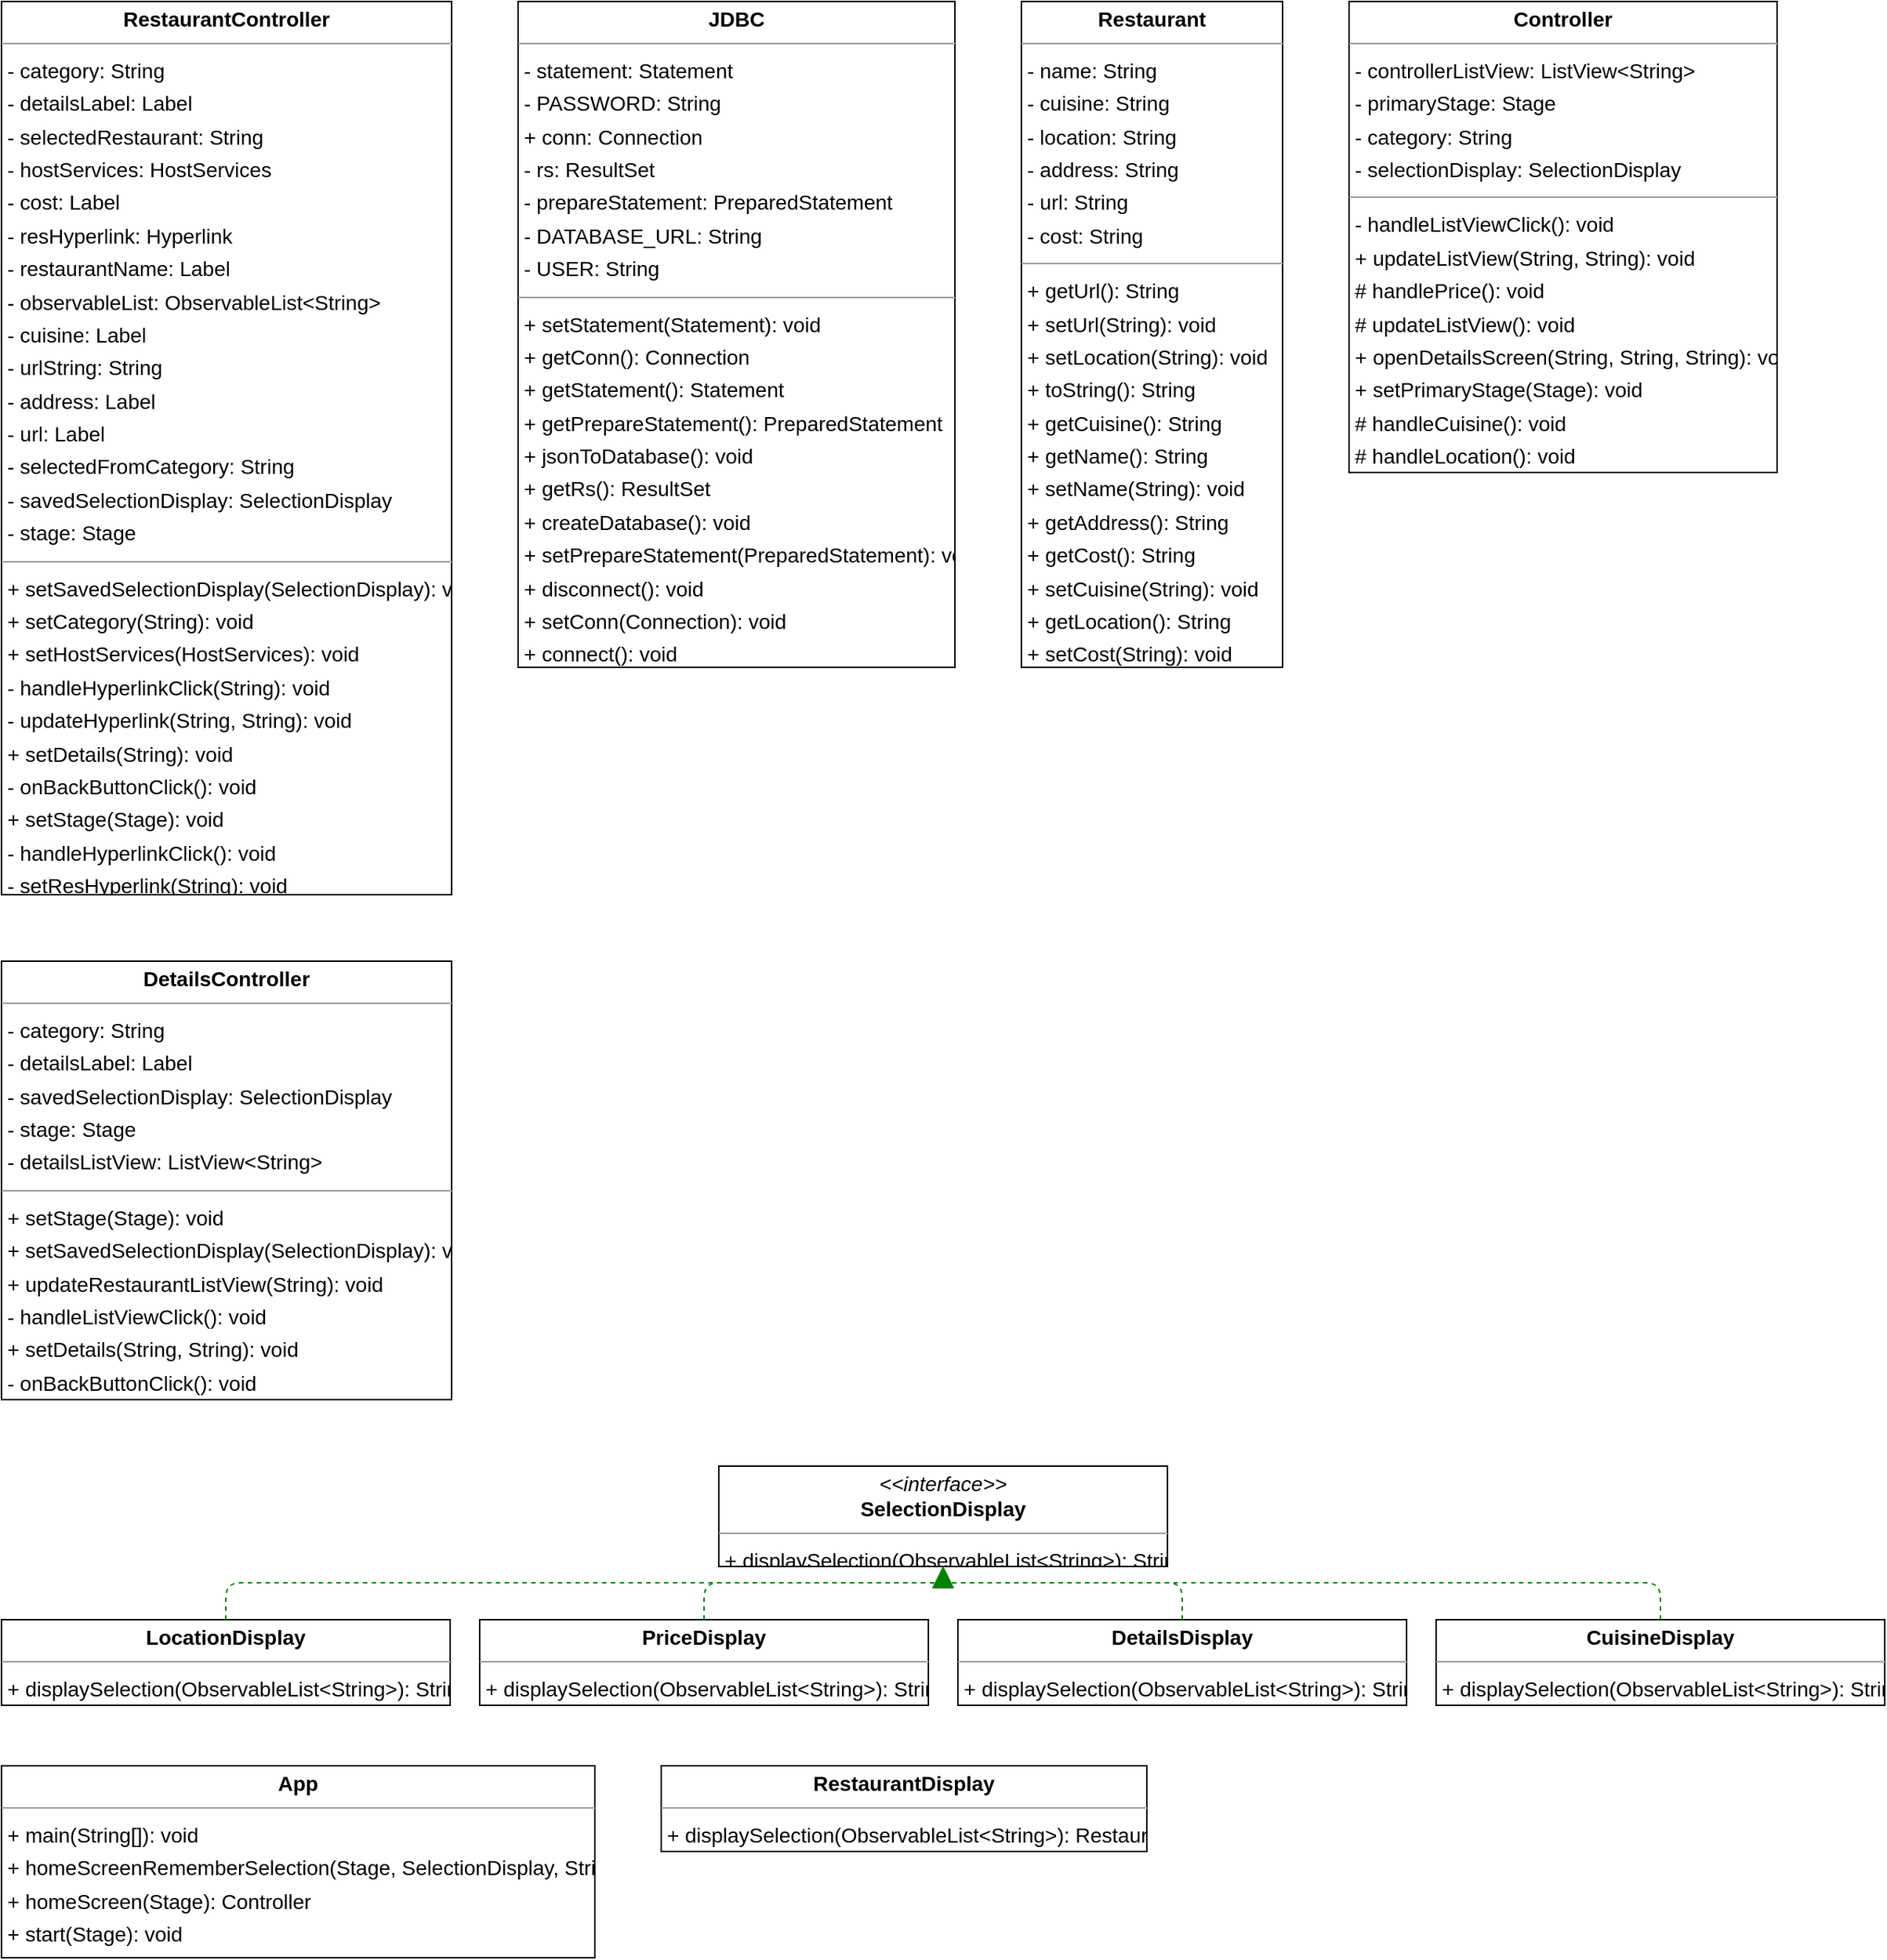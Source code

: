 <mxGraphModel dx="0" dy="0" grid="1" gridSize="10" guides="1" tooltips="1" connect="1" arrows="1" fold="1" page="0" pageScale="1" background="none" math="0" shadow="0">
  <root>
    <mxCell id="0" />
    <mxCell id="1" parent="0" />
    <mxCell id="node10" parent="1" vertex="1" value="&lt;p style=&quot;margin:0px;margin-top:4px;text-align:center;&quot;&gt;&lt;b&gt;App&lt;/b&gt;&lt;/p&gt;&lt;hr size=&quot;1&quot;/&gt;&lt;p style=&quot;margin:0 0 0 4px;line-height:1.6;&quot;&gt;+ main(String[]): void&lt;br/&gt;+ homeScreenRememberSelection(Stage, SelectionDisplay, String, String): void&lt;br/&gt;+ homeScreen(Stage): Controller&lt;br/&gt;+ start(Stage): void&lt;/p&gt;" style="verticalAlign=top;align=left;overflow=fill;fontSize=14;fontFamily=Helvetica;html=1;rounded=0;shadow=0;comic=0;labelBackgroundColor=none;strokeWidth=1;">
      <mxGeometry x="-92" y="1180" width="402" height="130" as="geometry" />
    </mxCell>
    <mxCell id="node2" parent="1" vertex="1" value="&lt;p style=&quot;margin:0px;margin-top:4px;text-align:center;&quot;&gt;&lt;b&gt;Controller&lt;/b&gt;&lt;/p&gt;&lt;hr size=&quot;1&quot;/&gt;&lt;p style=&quot;margin:0 0 0 4px;line-height:1.6;&quot;&gt;- controllerListView: ListView&amp;lt;String&amp;gt;&lt;br/&gt;- primaryStage: Stage&lt;br/&gt;- category: String&lt;br/&gt;- selectionDisplay: SelectionDisplay&lt;/p&gt;&lt;hr size=&quot;1&quot;/&gt;&lt;p style=&quot;margin:0 0 0 4px;line-height:1.6;&quot;&gt;- handleListViewClick(): void&lt;br/&gt;+ updateListView(String, String): void&lt;br/&gt;# handlePrice(): void&lt;br/&gt;# updateListView(): void&lt;br/&gt;+ openDetailsScreen(String, String, String): void&lt;br/&gt;+ setPrimaryStage(Stage): void&lt;br/&gt;# handleCuisine(): void&lt;br/&gt;# handleLocation(): void&lt;br/&gt;+ setSelectionDisplay(SelectionDisplay): void&lt;/p&gt;" style="verticalAlign=top;align=left;overflow=fill;fontSize=14;fontFamily=Helvetica;html=1;rounded=0;shadow=0;comic=0;labelBackgroundColor=none;strokeWidth=1;">
      <mxGeometry x="821" y="-15" width="290" height="319" as="geometry" />
    </mxCell>
    <mxCell id="node1" parent="1" vertex="1" value="&lt;p style=&quot;margin:0px;margin-top:4px;text-align:center;&quot;&gt;&lt;b&gt;CuisineDisplay&lt;/b&gt;&lt;/p&gt;&lt;hr size=&quot;1&quot;/&gt;&lt;p style=&quot;margin:0 0 0 4px;line-height:1.6;&quot;&gt;+ displaySelection(ObservableList&amp;lt;String&amp;gt;): String&lt;/p&gt;" style="verticalAlign=top;align=left;overflow=fill;fontSize=14;fontFamily=Helvetica;html=1;rounded=0;shadow=0;comic=0;labelBackgroundColor=none;strokeWidth=1;">
      <mxGeometry x="880" y="1081" width="304" height="58" as="geometry" />
    </mxCell>
    <mxCell id="node6" parent="1" vertex="1" value="&lt;p style=&quot;margin:0px;margin-top:4px;text-align:center;&quot;&gt;&lt;b&gt;DetailsController&lt;/b&gt;&lt;/p&gt;&lt;hr size=&quot;1&quot;/&gt;&lt;p style=&quot;margin:0 0 0 4px;line-height:1.6;&quot;&gt;- category: String&lt;br/&gt;- detailsLabel: Label&lt;br/&gt;- savedSelectionDisplay: SelectionDisplay&lt;br/&gt;- stage: Stage&lt;br/&gt;- detailsListView: ListView&amp;lt;String&amp;gt;&lt;/p&gt;&lt;hr size=&quot;1&quot;/&gt;&lt;p style=&quot;margin:0 0 0 4px;line-height:1.6;&quot;&gt;+ setStage(Stage): void&lt;br/&gt;+ setSavedSelectionDisplay(SelectionDisplay): void&lt;br/&gt;+ updateRestaurantListView(String): void&lt;br/&gt;- handleListViewClick(): void&lt;br/&gt;+ setDetails(String, String): void&lt;br/&gt;- onBackButtonClick(): void&lt;br/&gt;- openRestaurantDetailsScreen(String): void&lt;/p&gt;" style="verticalAlign=top;align=left;overflow=fill;fontSize=14;fontFamily=Helvetica;html=1;rounded=0;shadow=0;comic=0;labelBackgroundColor=none;strokeWidth=1;">
      <mxGeometry x="-92" y="635" width="305" height="297" as="geometry" />
    </mxCell>
    <mxCell id="node3" parent="1" vertex="1" value="&lt;p style=&quot;margin:0px;margin-top:4px;text-align:center;&quot;&gt;&lt;b&gt;DetailsDisplay&lt;/b&gt;&lt;/p&gt;&lt;hr size=&quot;1&quot;/&gt;&lt;p style=&quot;margin:0 0 0 4px;line-height:1.6;&quot;&gt;+ displaySelection(ObservableList&amp;lt;String&amp;gt;): String&lt;/p&gt;" style="verticalAlign=top;align=left;overflow=fill;fontSize=14;fontFamily=Helvetica;html=1;rounded=0;shadow=0;comic=0;labelBackgroundColor=none;strokeWidth=1;">
      <mxGeometry x="556" y="1081" width="304" height="58" as="geometry" />
    </mxCell>
    <mxCell id="node8" parent="1" vertex="1" value="&lt;p style=&quot;margin:0px;margin-top:4px;text-align:center;&quot;&gt;&lt;b&gt;JDBC&lt;/b&gt;&lt;/p&gt;&lt;hr size=&quot;1&quot;/&gt;&lt;p style=&quot;margin:0 0 0 4px;line-height:1.6;&quot;&gt;- statement: Statement&lt;br/&gt;- PASSWORD: String&lt;br/&gt;+ conn: Connection&lt;br/&gt;- rs: ResultSet&lt;br/&gt;- prepareStatement: PreparedStatement&lt;br/&gt;- DATABASE_URL: String&lt;br/&gt;- USER: String&lt;/p&gt;&lt;hr size=&quot;1&quot;/&gt;&lt;p style=&quot;margin:0 0 0 4px;line-height:1.6;&quot;&gt;+ setStatement(Statement): void&lt;br/&gt;+ getConn(): Connection&lt;br/&gt;+ getStatement(): Statement&lt;br/&gt;+ getPrepareStatement(): PreparedStatement&lt;br/&gt;+ jsonToDatabase(): void&lt;br/&gt;+ getRs(): ResultSet&lt;br/&gt;+ createDatabase(): void&lt;br/&gt;+ setPrepareStatement(PreparedStatement): void&lt;br/&gt;+ disconnect(): void&lt;br/&gt;+ setConn(Connection): void&lt;br/&gt;+ connect(): void&lt;br/&gt;+ setRs(ResultSet): void&lt;/p&gt;" style="verticalAlign=top;align=left;overflow=fill;fontSize=14;fontFamily=Helvetica;html=1;rounded=0;shadow=0;comic=0;labelBackgroundColor=none;strokeWidth=1;">
      <mxGeometry x="258" y="-15" width="296" height="451" as="geometry" />
    </mxCell>
    <mxCell id="node9" parent="1" vertex="1" value="&lt;p style=&quot;margin:0px;margin-top:4px;text-align:center;&quot;&gt;&lt;b&gt;LocationDisplay&lt;/b&gt;&lt;/p&gt;&lt;hr size=&quot;1&quot;/&gt;&lt;p style=&quot;margin:0 0 0 4px;line-height:1.6;&quot;&gt;+ displaySelection(ObservableList&amp;lt;String&amp;gt;): String&lt;/p&gt;" style="verticalAlign=top;align=left;overflow=fill;fontSize=14;fontFamily=Helvetica;html=1;rounded=0;shadow=0;comic=0;labelBackgroundColor=none;strokeWidth=1;">
      <mxGeometry x="-92" y="1081" width="304" height="58" as="geometry" />
    </mxCell>
    <mxCell id="node4" parent="1" vertex="1" value="&lt;p style=&quot;margin:0px;margin-top:4px;text-align:center;&quot;&gt;&lt;b&gt;PriceDisplay&lt;/b&gt;&lt;/p&gt;&lt;hr size=&quot;1&quot;/&gt;&lt;p style=&quot;margin:0 0 0 4px;line-height:1.6;&quot;&gt;+ displaySelection(ObservableList&amp;lt;String&amp;gt;): String&lt;/p&gt;" style="verticalAlign=top;align=left;overflow=fill;fontSize=14;fontFamily=Helvetica;html=1;rounded=0;shadow=0;comic=0;labelBackgroundColor=none;strokeWidth=1;">
      <mxGeometry x="232" y="1081" width="304" height="58" as="geometry" />
    </mxCell>
    <mxCell id="node7" parent="1" vertex="1" value="&lt;p style=&quot;margin:0px;margin-top:4px;text-align:center;&quot;&gt;&lt;b&gt;Restaurant&lt;/b&gt;&lt;/p&gt;&lt;hr size=&quot;1&quot;/&gt;&lt;p style=&quot;margin:0 0 0 4px;line-height:1.6;&quot;&gt;- name: String&lt;br/&gt;- cuisine: String&lt;br/&gt;- location: String&lt;br/&gt;- address: String&lt;br/&gt;- url: String&lt;br/&gt;- cost: String&lt;/p&gt;&lt;hr size=&quot;1&quot;/&gt;&lt;p style=&quot;margin:0 0 0 4px;line-height:1.6;&quot;&gt;+ getUrl(): String&lt;br/&gt;+ setUrl(String): void&lt;br/&gt;+ setLocation(String): void&lt;br/&gt;+ toString(): String&lt;br/&gt;+ getCuisine(): String&lt;br/&gt;+ getName(): String&lt;br/&gt;+ setName(String): void&lt;br/&gt;+ getAddress(): String&lt;br/&gt;+ getCost(): String&lt;br/&gt;+ setCuisine(String): void&lt;br/&gt;+ getLocation(): String&lt;br/&gt;+ setCost(String): void&lt;br/&gt;+ setAddress(String): void&lt;/p&gt;" style="verticalAlign=top;align=left;overflow=fill;fontSize=14;fontFamily=Helvetica;html=1;rounded=0;shadow=0;comic=0;labelBackgroundColor=none;strokeWidth=1;">
      <mxGeometry x="599" y="-15" width="177" height="451" as="geometry" />
    </mxCell>
    <mxCell id="node5" parent="1" vertex="1" value="&lt;p style=&quot;margin:0px;margin-top:4px;text-align:center;&quot;&gt;&lt;b&gt;RestaurantController&lt;/b&gt;&lt;/p&gt;&lt;hr size=&quot;1&quot;/&gt;&lt;p style=&quot;margin:0 0 0 4px;line-height:1.6;&quot;&gt;- category: String&lt;br/&gt;- detailsLabel: Label&lt;br/&gt;- selectedRestaurant: String&lt;br/&gt;- hostServices: HostServices&lt;br/&gt;- cost: Label&lt;br/&gt;- resHyperlink: Hyperlink&lt;br/&gt;- restaurantName: Label&lt;br/&gt;- observableList: ObservableList&amp;lt;String&amp;gt;&lt;br/&gt;- cuisine: Label&lt;br/&gt;- urlString: String&lt;br/&gt;- address: Label&lt;br/&gt;- url: Label&lt;br/&gt;- selectedFromCategory: String&lt;br/&gt;- savedSelectionDisplay: SelectionDisplay&lt;br/&gt;- stage: Stage&lt;/p&gt;&lt;hr size=&quot;1&quot;/&gt;&lt;p style=&quot;margin:0 0 0 4px;line-height:1.6;&quot;&gt;+ setSavedSelectionDisplay(SelectionDisplay): void&lt;br/&gt;+ setCategory(String): void&lt;br/&gt;+ setHostServices(HostServices): void&lt;br/&gt;- handleHyperlinkClick(String): void&lt;br/&gt;- updateHyperlink(String, String): void&lt;br/&gt;+ setDetails(String): void&lt;br/&gt;- onBackButtonClick(): void&lt;br/&gt;+ setStage(Stage): void&lt;br/&gt;- handleHyperlinkClick(): void&lt;br/&gt;- setResHyperlink(String): void&lt;br/&gt;+ setSelectedFromCategory(String): void&lt;/p&gt;" style="verticalAlign=top;align=left;overflow=fill;fontSize=14;fontFamily=Helvetica;html=1;rounded=0;shadow=0;comic=0;labelBackgroundColor=none;strokeWidth=1;">
      <mxGeometry x="-92" y="-15" width="305" height="605" as="geometry" />
    </mxCell>
    <mxCell id="node0" parent="1" vertex="1" value="&lt;p style=&quot;margin:0px;margin-top:4px;text-align:center;&quot;&gt;&lt;b&gt;RestaurantDisplay&lt;/b&gt;&lt;/p&gt;&lt;hr size=&quot;1&quot;/&gt;&lt;p style=&quot;margin:0 0 0 4px;line-height:1.6;&quot;&gt;+ displaySelection(ObservableList&amp;lt;String&amp;gt;): Restaurant&lt;/p&gt;" style="verticalAlign=top;align=left;overflow=fill;fontSize=14;fontFamily=Helvetica;html=1;rounded=0;shadow=0;comic=0;labelBackgroundColor=none;strokeWidth=1;">
      <mxGeometry x="355" y="1180" width="329" height="58" as="geometry" />
    </mxCell>
    <mxCell id="node11" parent="1" vertex="1" value="&lt;p style=&quot;margin:0px;margin-top:4px;text-align:center;&quot;&gt;&lt;i&gt;&amp;lt;&amp;lt;interface&amp;gt;&amp;gt;&lt;/i&gt;&lt;br/&gt;&lt;b&gt;SelectionDisplay&lt;/b&gt;&lt;/p&gt;&lt;hr size=&quot;1&quot;/&gt;&lt;p style=&quot;margin:0 0 0 4px;line-height:1.6;&quot;&gt;+ displaySelection(ObservableList&amp;lt;String&amp;gt;): String&lt;/p&gt;" style="verticalAlign=top;align=left;overflow=fill;fontSize=14;fontFamily=Helvetica;html=1;rounded=0;shadow=0;comic=0;labelBackgroundColor=none;strokeWidth=1;">
      <mxGeometry x="394" y="977" width="304" height="68" as="geometry" />
    </mxCell>
    <mxCell id="edge1" edge="1" value="" parent="1" source="node1" target="node11" style="html=1;rounded=1;edgeStyle=orthogonalEdgeStyle;dashed=1;startArrow=none;endArrow=block;endSize=12;strokeColor=#008200;exitX=0.500;exitY=0.001;exitDx=0;exitDy=0;entryX=0.500;entryY=1.001;entryDx=0;entryDy=0;">
      <mxGeometry width="50" height="50" relative="1" as="geometry">
        <Array as="points">
          <mxPoint x="1032" y="1056" />
          <mxPoint x="546" y="1056" />
        </Array>
      </mxGeometry>
    </mxCell>
    <mxCell id="edge2" edge="1" value="" parent="1" source="node3" target="node11" style="html=1;rounded=1;edgeStyle=orthogonalEdgeStyle;dashed=1;startArrow=none;endArrow=block;endSize=12;strokeColor=#008200;exitX=0.500;exitY=0.001;exitDx=0;exitDy=0;entryX=0.500;entryY=1.001;entryDx=0;entryDy=0;">
      <mxGeometry width="50" height="50" relative="1" as="geometry">
        <Array as="points">
          <mxPoint x="708" y="1056" />
          <mxPoint x="546" y="1056" />
        </Array>
      </mxGeometry>
    </mxCell>
    <mxCell id="edge0" edge="1" value="" parent="1" source="node9" target="node11" style="html=1;rounded=1;edgeStyle=orthogonalEdgeStyle;dashed=1;startArrow=none;endArrow=block;endSize=12;strokeColor=#008200;exitX=0.500;exitY=0.001;exitDx=0;exitDy=0;entryX=0.500;entryY=1.001;entryDx=0;entryDy=0;">
      <mxGeometry width="50" height="50" relative="1" as="geometry">
        <Array as="points">
          <mxPoint x="60" y="1056" />
          <mxPoint x="546" y="1056" />
        </Array>
      </mxGeometry>
    </mxCell>
    <mxCell id="edge3" edge="1" value="" parent="1" source="node4" target="node11" style="html=1;rounded=1;edgeStyle=orthogonalEdgeStyle;dashed=1;startArrow=none;endArrow=block;endSize=12;strokeColor=#008200;exitX=0.500;exitY=0.001;exitDx=0;exitDy=0;entryX=0.500;entryY=1.001;entryDx=0;entryDy=0;">
      <mxGeometry width="50" height="50" relative="1" as="geometry">
        <Array as="points">
          <mxPoint x="384" y="1056" />
          <mxPoint x="546" y="1056" />
        </Array>
      </mxGeometry>
    </mxCell>
  </root>
</mxGraphModel>
